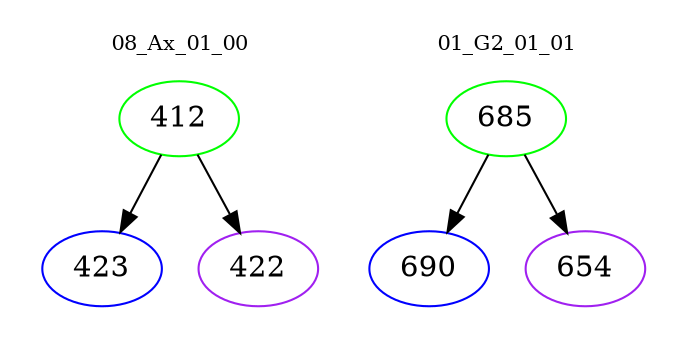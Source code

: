 digraph{
subgraph cluster_0 {
color = white
label = "08_Ax_01_00";
fontsize=10;
T0_412 [label="412", color="green"]
T0_412 -> T0_423 [color="black"]
T0_423 [label="423", color="blue"]
T0_412 -> T0_422 [color="black"]
T0_422 [label="422", color="purple"]
}
subgraph cluster_1 {
color = white
label = "01_G2_01_01";
fontsize=10;
T1_685 [label="685", color="green"]
T1_685 -> T1_690 [color="black"]
T1_690 [label="690", color="blue"]
T1_685 -> T1_654 [color="black"]
T1_654 [label="654", color="purple"]
}
}
